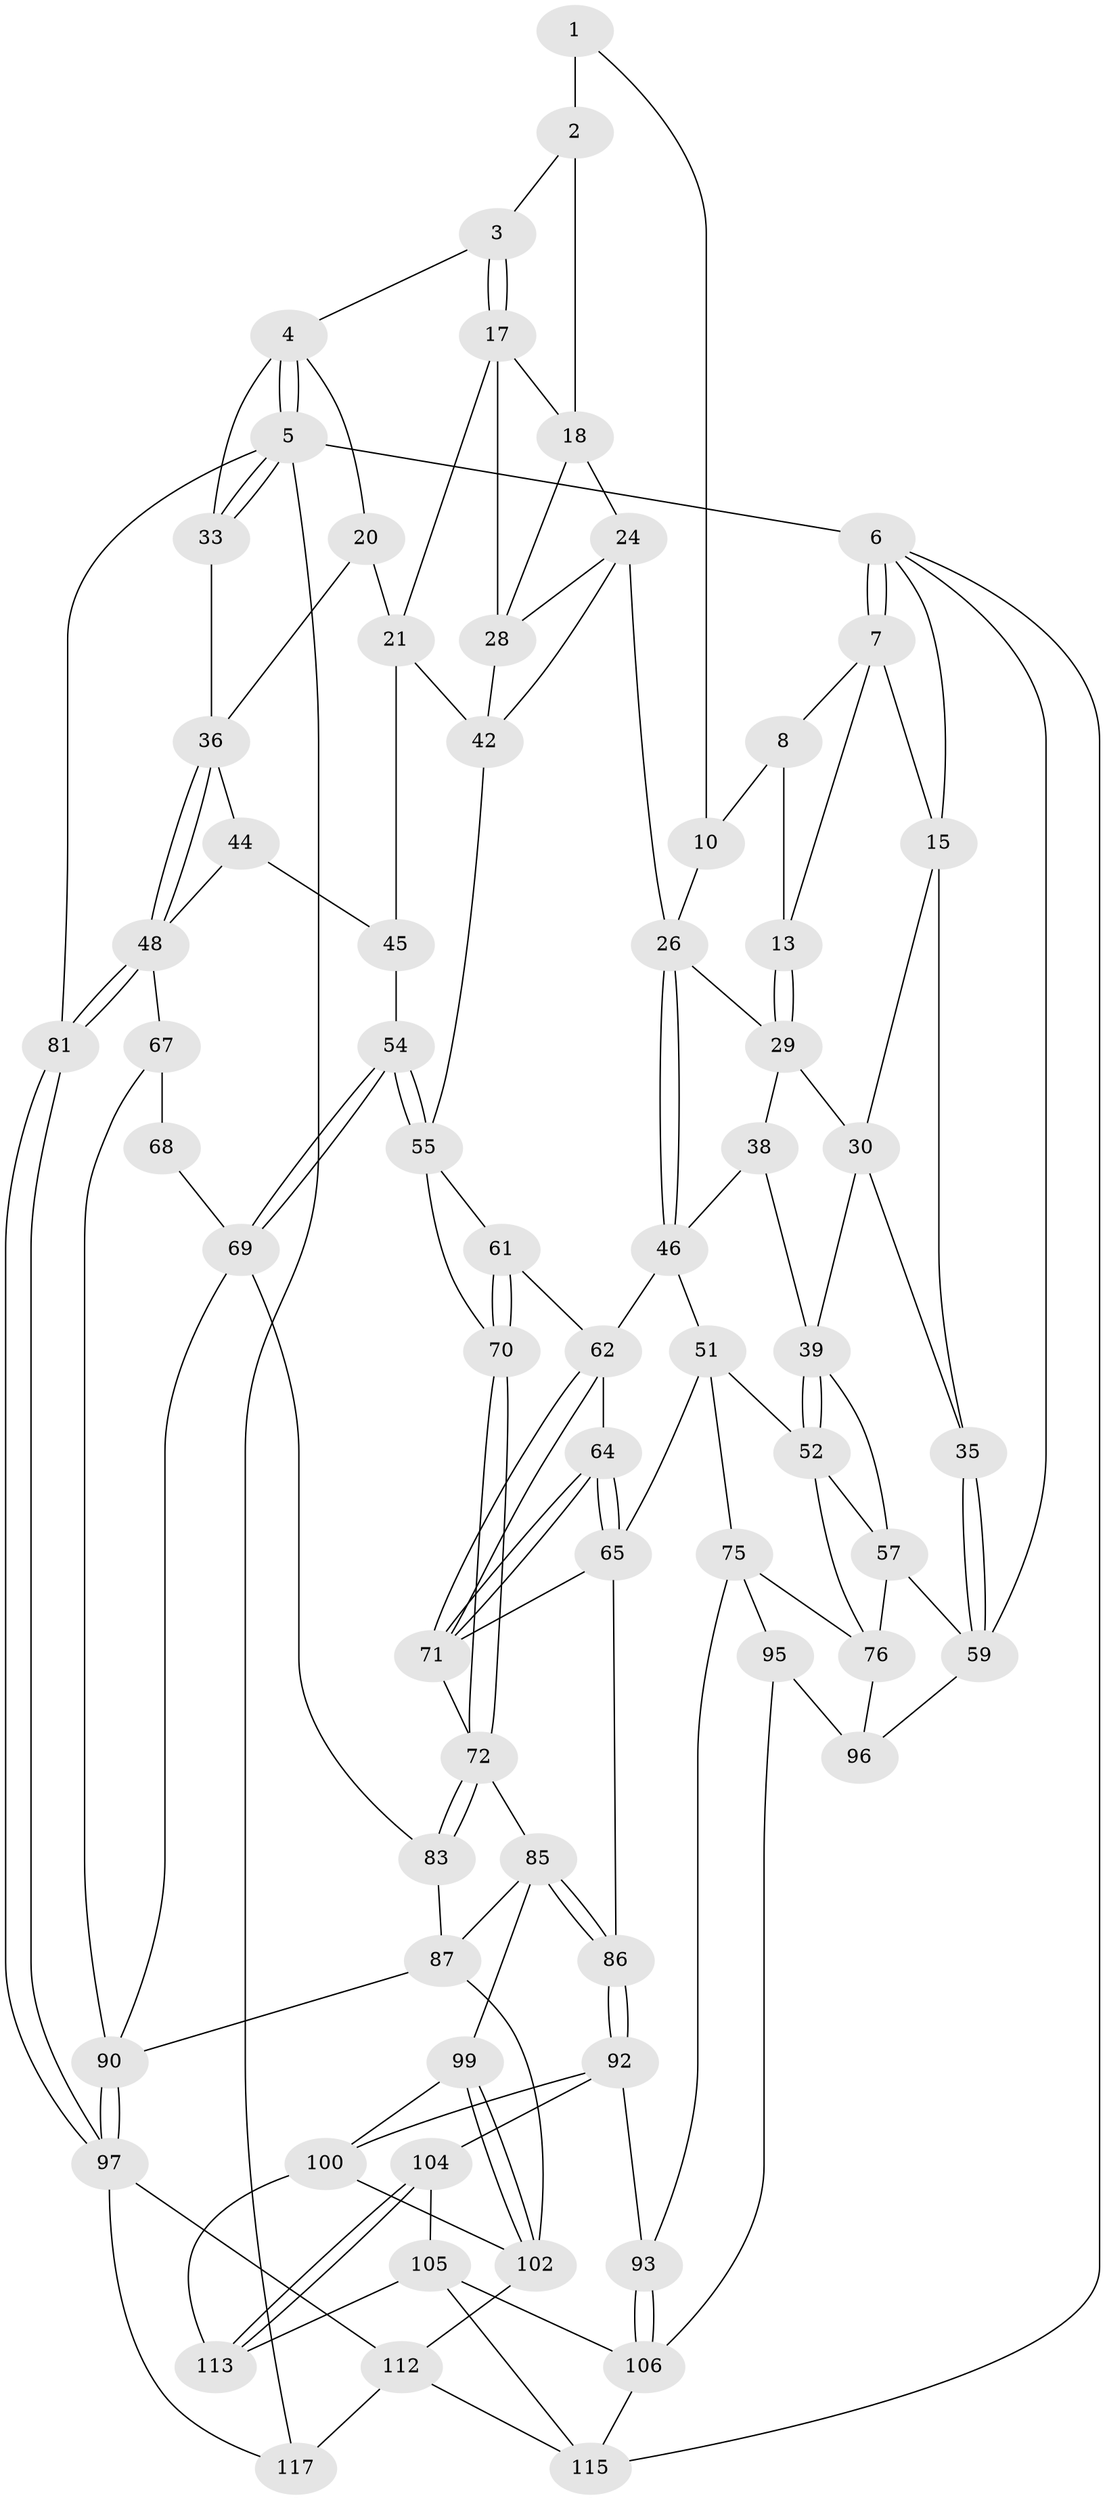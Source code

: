 // original degree distribution, {3: 0.01694915254237288, 4: 0.23728813559322035, 6: 0.22033898305084745, 5: 0.5254237288135594}
// Generated by graph-tools (version 1.1) at 2025/42/03/06/25 10:42:28]
// undirected, 69 vertices, 149 edges
graph export_dot {
graph [start="1"]
  node [color=gray90,style=filled];
  1 [pos="+0.3542069802152155+0",super="+9"];
  2 [pos="+0.6217884876075548+0",super="+12"];
  3 [pos="+0.9755148714716202+0"];
  4 [pos="+1+0",super="+19"];
  5 [pos="+1+0",super="+80"];
  6 [pos="+0+0",super="+79"];
  7 [pos="+0.03187582168149075+0",super="+14"];
  8 [pos="+0.254990351329489+0",super="+11"];
  10 [pos="+0.41771129095651294+0.19901824556831227"];
  13 [pos="+0.17682940539141048+0.11202892786541342"];
  15 [pos="+0.05650828232536339+0.14175034050088053",super="+16"];
  17 [pos="+0.768558416096935+0.10715786492593452",super="+22"];
  18 [pos="+0.6525768561739254+0.11136645314631807",super="+23"];
  20 [pos="+0.9123009294140906+0.1824841580703147"];
  21 [pos="+0.8051942637322298+0.20399531454970668",super="+41"];
  24 [pos="+0.6354987678815215+0.19206990925081127",super="+25"];
  26 [pos="+0.41959064687459835+0.256870453974893",super="+27"];
  28 [pos="+0.7429584445581762+0.190357954685775",super="+32"];
  29 [pos="+0.15998164980350318+0.17587139664742915",super="+31"];
  30 [pos="+0.0887517646774596+0.18662851475606326",super="+34"];
  33 [pos="+1+0.22576045783581775"];
  35 [pos="+0+0.29830494839477706"];
  36 [pos="+1+0.3052579523600196",super="+37"];
  38 [pos="+0.1687596440569171+0.27960479705681507"];
  39 [pos="+0.0991586539873466+0.34087104769476834",super="+40"];
  42 [pos="+0.6934552468156726+0.32234737759043086",super="+43"];
  44 [pos="+0.9113534011523923+0.31636226674871715",super="+50"];
  45 [pos="+0.800556066224647+0.33319212388239067",super="+53"];
  46 [pos="+0.4010966895623772+0.3161069807364746",super="+47"];
  48 [pos="+1+0.48056809533886996",super="+49"];
  51 [pos="+0.3087990769119563+0.41745173769068183",super="+66"];
  52 [pos="+0.28412573188685286+0.42652632128193224",super="+60"];
  54 [pos="+0.7972834799029365+0.5150464503620447"];
  55 [pos="+0.7556946324927862+0.5102459682060155",super="+56"];
  57 [pos="+0.08926589238434332+0.5025591681160744",super="+58"];
  59 [pos="+0+0.5115702709562745",super="+78"];
  61 [pos="+0.587432561656808+0.4716679619680561"];
  62 [pos="+0.5704520622702126+0.4758510711203323",super="+63"];
  64 [pos="+0.45333961509655546+0.5556502043647974"];
  65 [pos="+0.42476708494100757+0.5908102166408022",super="+77"];
  67 [pos="+1+0.49708875488969184",super="+89"];
  68 [pos="+0.9028584627175145+0.5709885843871585"];
  69 [pos="+0.8136300863375645+0.5471055112354652",super="+82"];
  70 [pos="+0.6745119937044369+0.5347688870419698"];
  71 [pos="+0.5595158003584452+0.5015229027660407",super="+74"];
  72 [pos="+0.6574266690252019+0.5743073723400348",super="+73"];
  75 [pos="+0.26506283343731396+0.6326177474641625",super="+94"];
  76 [pos="+0.21692032355108298+0.5892052433426672",super="+84"];
  81 [pos="+1+0.765674309080592"];
  83 [pos="+0.656387016231298+0.6459977109224393"];
  85 [pos="+0.5378400322835799+0.6580733967188401",super="+88"];
  86 [pos="+0.4503748320957201+0.6552170318191763"];
  87 [pos="+0.6410040261259772+0.6616023956247868",super="+98"];
  90 [pos="+0.9297971698678346+0.7538589386609611",super="+91"];
  92 [pos="+0.4495001694801067+0.6566523206565575",super="+101"];
  93 [pos="+0.31440848479265815+0.7076580176054212"];
  95 [pos="+0.2553998205170988+0.714488024943788",super="+108"];
  96 [pos="+0.09731610765840344+0.6679764140846748",super="+103"];
  97 [pos="+1+0.7873940208251735",super="+111"];
  99 [pos="+0.5766364025823235+0.7545791932868094"];
  100 [pos="+0.5155191284105907+0.8040305999840133",super="+110"];
  102 [pos="+0.7251566131589643+0.8628581682674871",super="+109"];
  104 [pos="+0.4448047806596551+0.8214330451481268"];
  105 [pos="+0.39319735801150085+0.8367138200115999",super="+114"];
  106 [pos="+0.3811943402886994+0.8369496586477133",super="+107"];
  112 [pos="+0.7616802587062035+0.9655034837824413",super="+118"];
  113 [pos="+0.5139585906141143+0.9496542467236347"];
  115 [pos="+0.43058115669886965+1",super="+116"];
  117 [pos="+1+1"];
  1 -- 2 [weight=2];
  1 -- 10;
  2 -- 3;
  2 -- 18;
  3 -- 4;
  3 -- 17;
  3 -- 17;
  4 -- 5;
  4 -- 5;
  4 -- 33;
  4 -- 20;
  5 -- 6 [weight=2];
  5 -- 33;
  5 -- 33;
  5 -- 81;
  5 -- 117;
  6 -- 7;
  6 -- 7;
  6 -- 15;
  6 -- 115;
  6 -- 59;
  7 -- 8;
  7 -- 15;
  7 -- 13;
  8 -- 10;
  8 -- 13;
  10 -- 26;
  13 -- 29;
  13 -- 29;
  15 -- 30;
  15 -- 35;
  17 -- 18;
  17 -- 28;
  17 -- 21;
  18 -- 24;
  18 -- 28;
  20 -- 21;
  20 -- 36;
  21 -- 42;
  21 -- 45;
  24 -- 28;
  24 -- 26;
  24 -- 42;
  26 -- 46;
  26 -- 46;
  26 -- 29;
  28 -- 42;
  29 -- 30;
  29 -- 38;
  30 -- 35;
  30 -- 39;
  33 -- 36;
  35 -- 59;
  35 -- 59;
  36 -- 48;
  36 -- 48;
  36 -- 44;
  38 -- 39;
  38 -- 46;
  39 -- 52;
  39 -- 52;
  39 -- 57;
  42 -- 55;
  44 -- 45 [weight=2];
  44 -- 48;
  45 -- 54;
  46 -- 62;
  46 -- 51;
  48 -- 81;
  48 -- 81;
  48 -- 67;
  51 -- 52;
  51 -- 65;
  51 -- 75;
  52 -- 57;
  52 -- 76;
  54 -- 55;
  54 -- 55;
  54 -- 69;
  54 -- 69;
  55 -- 70;
  55 -- 61;
  57 -- 59;
  57 -- 76;
  59 -- 96;
  61 -- 62;
  61 -- 70;
  61 -- 70;
  62 -- 71;
  62 -- 71;
  62 -- 64;
  64 -- 65;
  64 -- 65;
  64 -- 71;
  64 -- 71;
  65 -- 86;
  65 -- 71;
  67 -- 68 [weight=2];
  67 -- 90;
  68 -- 69;
  69 -- 83;
  69 -- 90;
  70 -- 72;
  70 -- 72;
  71 -- 72;
  72 -- 83;
  72 -- 83;
  72 -- 85;
  75 -- 76;
  75 -- 93;
  75 -- 95;
  76 -- 96;
  81 -- 97;
  81 -- 97;
  83 -- 87;
  85 -- 86;
  85 -- 86;
  85 -- 99;
  85 -- 87;
  86 -- 92;
  86 -- 92;
  87 -- 102;
  87 -- 90;
  90 -- 97;
  90 -- 97;
  92 -- 93;
  92 -- 100;
  92 -- 104;
  93 -- 106;
  93 -- 106;
  95 -- 96 [weight=2];
  95 -- 106;
  97 -- 112;
  97 -- 117;
  99 -- 100;
  99 -- 102;
  99 -- 102;
  100 -- 113;
  100 -- 102;
  102 -- 112;
  104 -- 105;
  104 -- 113;
  104 -- 113;
  105 -- 106;
  105 -- 115;
  105 -- 113;
  106 -- 115;
  112 -- 115;
  112 -- 117;
}
